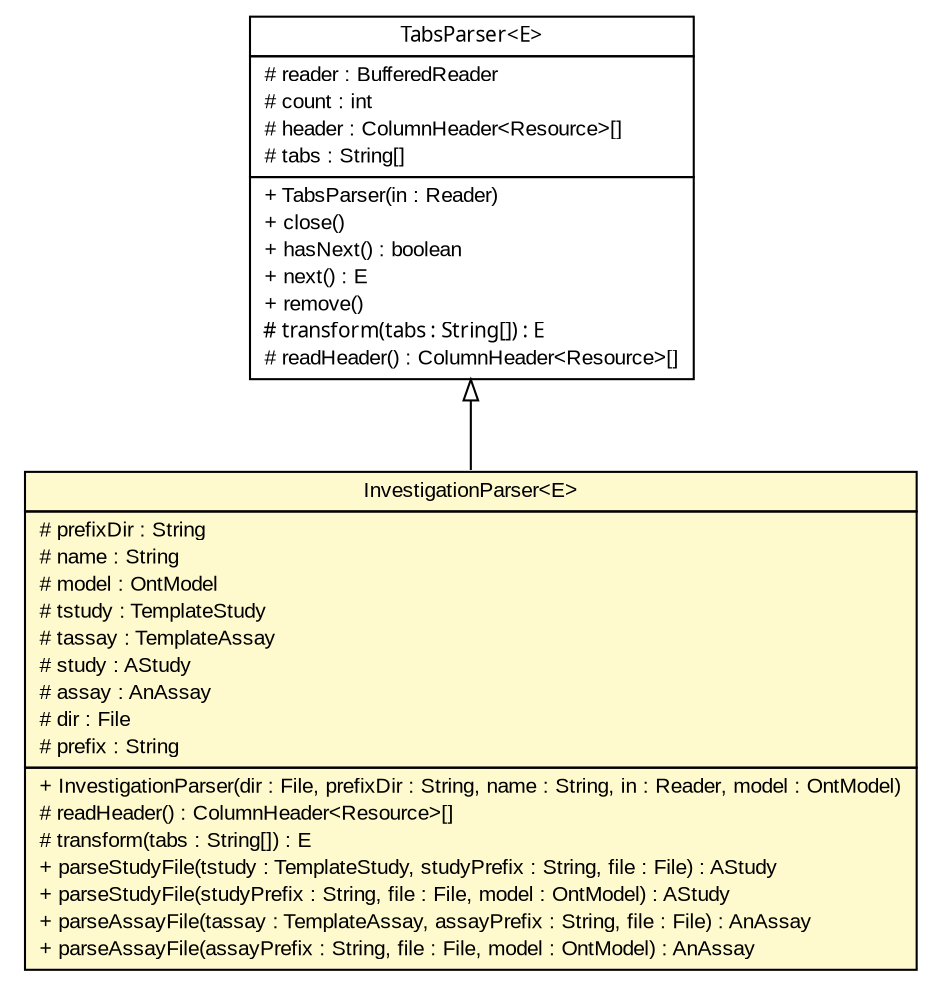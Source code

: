#!/usr/local/bin/dot
#
# Class diagram 
# Generated by UmlGraph version 4.6 (http://www.spinellis.gr/sw/umlgraph)
#

digraph G {
	edge [fontname="arial",fontsize=10,labelfontname="arial",labelfontsize=10];
	node [fontname="arial",fontsize=10,shape=plaintext];
	// net.toxbank.isa.parser.TabsParser<E>
	c840 [label=<<table border="0" cellborder="1" cellspacing="0" cellpadding="2" port="p" href="./TabsParser.html">
		<tr><td><table border="0" cellspacing="0" cellpadding="1">
			<tr><td><font face="ariali"> TabsParser&lt;E&gt; </font></td></tr>
		</table></td></tr>
		<tr><td><table border="0" cellspacing="0" cellpadding="1">
			<tr><td align="left"> # reader : BufferedReader </td></tr>
			<tr><td align="left"> # count : int </td></tr>
			<tr><td align="left"> # header : ColumnHeader&lt;Resource&gt;[] </td></tr>
			<tr><td align="left"> # tabs : String[] </td></tr>
		</table></td></tr>
		<tr><td><table border="0" cellspacing="0" cellpadding="1">
			<tr><td align="left"> + TabsParser(in : Reader) </td></tr>
			<tr><td align="left"> + close() </td></tr>
			<tr><td align="left"> + hasNext() : boolean </td></tr>
			<tr><td align="left"> + next() : E </td></tr>
			<tr><td align="left"> + remove() </td></tr>
			<tr><td align="left"><font face="ariali" point-size="10.0"> # transform(tabs : String[]) : E </font></td></tr>
			<tr><td align="left"> # readHeader() : ColumnHeader&lt;Resource&gt;[] </td></tr>
		</table></td></tr>
		</table>>, fontname="arial", fontcolor="black", fontsize=10.0];
	// net.toxbank.isa.parser.InvestigationParser<E>
	c842 [label=<<table border="0" cellborder="1" cellspacing="0" cellpadding="2" port="p" bgcolor="lemonChiffon" href="./InvestigationParser.html">
		<tr><td><table border="0" cellspacing="0" cellpadding="1">
			<tr><td> InvestigationParser&lt;E&gt; </td></tr>
		</table></td></tr>
		<tr><td><table border="0" cellspacing="0" cellpadding="1">
			<tr><td align="left"> # prefixDir : String </td></tr>
			<tr><td align="left"> # name : String </td></tr>
			<tr><td align="left"> # model : OntModel </td></tr>
			<tr><td align="left"> # tstudy : TemplateStudy </td></tr>
			<tr><td align="left"> # tassay : TemplateAssay </td></tr>
			<tr><td align="left"> # study : AStudy </td></tr>
			<tr><td align="left"> # assay : AnAssay </td></tr>
			<tr><td align="left"> # dir : File </td></tr>
			<tr><td align="left"> # prefix : String </td></tr>
		</table></td></tr>
		<tr><td><table border="0" cellspacing="0" cellpadding="1">
			<tr><td align="left"> + InvestigationParser(dir : File, prefixDir : String, name : String, in : Reader, model : OntModel) </td></tr>
			<tr><td align="left"> # readHeader() : ColumnHeader&lt;Resource&gt;[] </td></tr>
			<tr><td align="left"> # transform(tabs : String[]) : E </td></tr>
			<tr><td align="left"> + parseStudyFile(tstudy : TemplateStudy, studyPrefix : String, file : File) : AStudy </td></tr>
			<tr><td align="left"> + parseStudyFile(studyPrefix : String, file : File, model : OntModel) : AStudy </td></tr>
			<tr><td align="left"> + parseAssayFile(tassay : TemplateAssay, assayPrefix : String, file : File) : AnAssay </td></tr>
			<tr><td align="left"> + parseAssayFile(assayPrefix : String, file : File, model : OntModel) : AnAssay </td></tr>
		</table></td></tr>
		</table>>, fontname="arial", fontcolor="black", fontsize=10.0];
	//net.toxbank.isa.parser.InvestigationParser<E> extends net.toxbank.isa.parser.TabsParser<E>
	c840:p -> c842:p [dir=back,arrowtail=empty];
}

